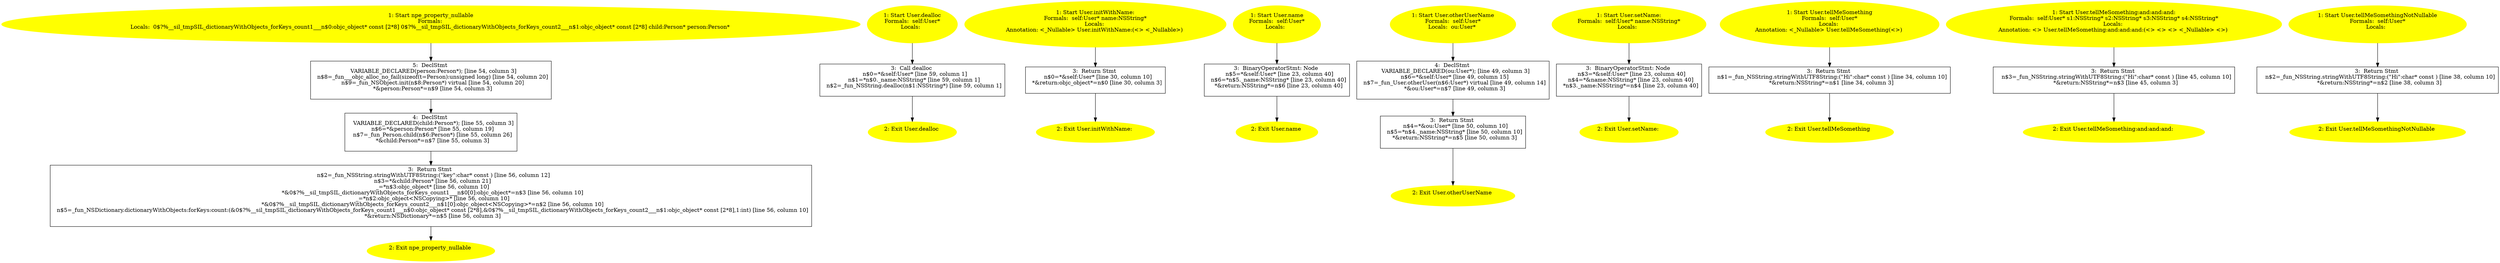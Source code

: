 /* @generated */
digraph cfg {
"npe_property_nullable.ba4461b16b55481ab8de5124734d2bf3_1" [label="1: Start npe_property_nullable\nFormals: \nLocals:  0$?%__sil_tmpSIL_dictionaryWithObjects_forKeys_count1___n$0:objc_object* const [2*8] 0$?%__sil_tmpSIL_dictionaryWithObjects_forKeys_count2___n$1:objc_object* const [2*8] child:Person* person:Person* \n  " color=yellow style=filled]
	

	 "npe_property_nullable.ba4461b16b55481ab8de5124734d2bf3_1" -> "npe_property_nullable.ba4461b16b55481ab8de5124734d2bf3_5" ;
"npe_property_nullable.ba4461b16b55481ab8de5124734d2bf3_2" [label="2: Exit npe_property_nullable \n  " color=yellow style=filled]
	

"npe_property_nullable.ba4461b16b55481ab8de5124734d2bf3_3" [label="3:  Return Stmt \n   n$2=_fun_NSString.stringWithUTF8String:(\"key\":char* const ) [line 56, column 12]\n  n$3=*&child:Person* [line 56, column 21]\n  _=*n$3:objc_object* [line 56, column 10]\n  *&0$?%__sil_tmpSIL_dictionaryWithObjects_forKeys_count1___n$0[0]:objc_object*=n$3 [line 56, column 10]\n  _=*n$2:objc_object<NSCopying>* [line 56, column 10]\n  *&0$?%__sil_tmpSIL_dictionaryWithObjects_forKeys_count2___n$1[0]:objc_object<NSCopying>*=n$2 [line 56, column 10]\n  n$5=_fun_NSDictionary.dictionaryWithObjects:forKeys:count:(&0$?%__sil_tmpSIL_dictionaryWithObjects_forKeys_count1___n$0:objc_object* const [2*8],&0$?%__sil_tmpSIL_dictionaryWithObjects_forKeys_count2___n$1:objc_object* const [2*8],1:int) [line 56, column 10]\n  *&return:NSDictionary*=n$5 [line 56, column 3]\n " shape="box"]
	

	 "npe_property_nullable.ba4461b16b55481ab8de5124734d2bf3_3" -> "npe_property_nullable.ba4461b16b55481ab8de5124734d2bf3_2" ;
"npe_property_nullable.ba4461b16b55481ab8de5124734d2bf3_4" [label="4:  DeclStmt \n   VARIABLE_DECLARED(child:Person*); [line 55, column 3]\n  n$6=*&person:Person* [line 55, column 19]\n  n$7=_fun_Person.child(n$6:Person*) [line 55, column 26]\n  *&child:Person*=n$7 [line 55, column 3]\n " shape="box"]
	

	 "npe_property_nullable.ba4461b16b55481ab8de5124734d2bf3_4" -> "npe_property_nullable.ba4461b16b55481ab8de5124734d2bf3_3" ;
"npe_property_nullable.ba4461b16b55481ab8de5124734d2bf3_5" [label="5:  DeclStmt \n   VARIABLE_DECLARED(person:Person*); [line 54, column 3]\n  n$8=_fun___objc_alloc_no_fail(sizeof(t=Person):unsigned long) [line 54, column 20]\n  n$9=_fun_NSObject.init(n$8:Person*) virtual [line 54, column 20]\n  *&person:Person*=n$9 [line 54, column 3]\n " shape="box"]
	

	 "npe_property_nullable.ba4461b16b55481ab8de5124734d2bf3_5" -> "npe_property_nullable.ba4461b16b55481ab8de5124734d2bf3_4" ;
"dealloc#User#instance.845406211d2df26e556b3165fd367f01_1" [label="1: Start User.dealloc\nFormals:  self:User*\nLocals:  \n  " color=yellow style=filled]
	

	 "dealloc#User#instance.845406211d2df26e556b3165fd367f01_1" -> "dealloc#User#instance.845406211d2df26e556b3165fd367f01_3" ;
"dealloc#User#instance.845406211d2df26e556b3165fd367f01_2" [label="2: Exit User.dealloc \n  " color=yellow style=filled]
	

"dealloc#User#instance.845406211d2df26e556b3165fd367f01_3" [label="3:  Call dealloc \n   n$0=*&self:User* [line 59, column 1]\n  n$1=*n$0._name:NSString* [line 59, column 1]\n  n$2=_fun_NSString.dealloc(n$1:NSString*) [line 59, column 1]\n " shape="box"]
	

	 "dealloc#User#instance.845406211d2df26e556b3165fd367f01_3" -> "dealloc#User#instance.845406211d2df26e556b3165fd367f01_2" ;
"initWithName:#User(class NSString)#instance.1755f5e97d3aa5318dd071b864db9bb7_1" [label="1: Start User.initWithName:\nFormals:  self:User* name:NSString*\nLocals: \nAnnotation: <_Nullable> User.initWithName:(<> <_Nullable>) \n  " color=yellow style=filled]
	

	 "initWithName:#User(class NSString)#instance.1755f5e97d3aa5318dd071b864db9bb7_1" -> "initWithName:#User(class NSString)#instance.1755f5e97d3aa5318dd071b864db9bb7_3" ;
"initWithName:#User(class NSString)#instance.1755f5e97d3aa5318dd071b864db9bb7_2" [label="2: Exit User.initWithName: \n  " color=yellow style=filled]
	

"initWithName:#User(class NSString)#instance.1755f5e97d3aa5318dd071b864db9bb7_3" [label="3:  Return Stmt \n   n$0=*&self:User* [line 30, column 10]\n  *&return:objc_object*=n$0 [line 30, column 3]\n " shape="box"]
	

	 "initWithName:#User(class NSString)#instance.1755f5e97d3aa5318dd071b864db9bb7_3" -> "initWithName:#User(class NSString)#instance.1755f5e97d3aa5318dd071b864db9bb7_2" ;
"name#User#instance.64d2642dd9cada63b69256c9a7def3b2_1" [label="1: Start User.name\nFormals:  self:User*\nLocals:  \n  " color=yellow style=filled]
	

	 "name#User#instance.64d2642dd9cada63b69256c9a7def3b2_1" -> "name#User#instance.64d2642dd9cada63b69256c9a7def3b2_3" ;
"name#User#instance.64d2642dd9cada63b69256c9a7def3b2_2" [label="2: Exit User.name \n  " color=yellow style=filled]
	

"name#User#instance.64d2642dd9cada63b69256c9a7def3b2_3" [label="3:  BinaryOperatorStmt: Node \n   n$5=*&self:User* [line 23, column 40]\n  n$6=*n$5._name:NSString* [line 23, column 40]\n  *&return:NSString*=n$6 [line 23, column 40]\n " shape="box"]
	

	 "name#User#instance.64d2642dd9cada63b69256c9a7def3b2_3" -> "name#User#instance.64d2642dd9cada63b69256c9a7def3b2_2" ;
"otherUserName#User#instance.7b86b8d2191be71dec320c3203056cd7_1" [label="1: Start User.otherUserName\nFormals:  self:User*\nLocals:  ou:User* \n  " color=yellow style=filled]
	

	 "otherUserName#User#instance.7b86b8d2191be71dec320c3203056cd7_1" -> "otherUserName#User#instance.7b86b8d2191be71dec320c3203056cd7_4" ;
"otherUserName#User#instance.7b86b8d2191be71dec320c3203056cd7_2" [label="2: Exit User.otherUserName \n  " color=yellow style=filled]
	

"otherUserName#User#instance.7b86b8d2191be71dec320c3203056cd7_3" [label="3:  Return Stmt \n   n$4=*&ou:User* [line 50, column 10]\n  n$5=*n$4._name:NSString* [line 50, column 10]\n  *&return:NSString*=n$5 [line 50, column 3]\n " shape="box"]
	

	 "otherUserName#User#instance.7b86b8d2191be71dec320c3203056cd7_3" -> "otherUserName#User#instance.7b86b8d2191be71dec320c3203056cd7_2" ;
"otherUserName#User#instance.7b86b8d2191be71dec320c3203056cd7_4" [label="4:  DeclStmt \n   VARIABLE_DECLARED(ou:User*); [line 49, column 3]\n  n$6=*&self:User* [line 49, column 15]\n  n$7=_fun_User.otherUser(n$6:User*) virtual [line 49, column 14]\n  *&ou:User*=n$7 [line 49, column 3]\n " shape="box"]
	

	 "otherUserName#User#instance.7b86b8d2191be71dec320c3203056cd7_4" -> "otherUserName#User#instance.7b86b8d2191be71dec320c3203056cd7_3" ;
"setName:#User(class NSString)#instance.feaa984173830aa4a9d325a5924f264f_1" [label="1: Start User.setName:\nFormals:  self:User* name:NSString*\nLocals:  \n  " color=yellow style=filled]
	

	 "setName:#User(class NSString)#instance.feaa984173830aa4a9d325a5924f264f_1" -> "setName:#User(class NSString)#instance.feaa984173830aa4a9d325a5924f264f_3" ;
"setName:#User(class NSString)#instance.feaa984173830aa4a9d325a5924f264f_2" [label="2: Exit User.setName: \n  " color=yellow style=filled]
	

"setName:#User(class NSString)#instance.feaa984173830aa4a9d325a5924f264f_3" [label="3:  BinaryOperatorStmt: Node \n   n$3=*&self:User* [line 23, column 40]\n  n$4=*&name:NSString* [line 23, column 40]\n  *n$3._name:NSString*=n$4 [line 23, column 40]\n " shape="box"]
	

	 "setName:#User(class NSString)#instance.feaa984173830aa4a9d325a5924f264f_3" -> "setName:#User(class NSString)#instance.feaa984173830aa4a9d325a5924f264f_2" ;
"tellMeSomething#User#instance.5ed632cdc46e048613dbc2d7030419cf_1" [label="1: Start User.tellMeSomething\nFormals:  self:User*\nLocals: \nAnnotation: <_Nullable> User.tellMeSomething(<>) \n  " color=yellow style=filled]
	

	 "tellMeSomething#User#instance.5ed632cdc46e048613dbc2d7030419cf_1" -> "tellMeSomething#User#instance.5ed632cdc46e048613dbc2d7030419cf_3" ;
"tellMeSomething#User#instance.5ed632cdc46e048613dbc2d7030419cf_2" [label="2: Exit User.tellMeSomething \n  " color=yellow style=filled]
	

"tellMeSomething#User#instance.5ed632cdc46e048613dbc2d7030419cf_3" [label="3:  Return Stmt \n   n$1=_fun_NSString.stringWithUTF8String:(\"Hi\":char* const ) [line 34, column 10]\n  *&return:NSString*=n$1 [line 34, column 3]\n " shape="box"]
	

	 "tellMeSomething#User#instance.5ed632cdc46e048613dbc2d7030419cf_3" -> "tellMeSomething#User#instance.5ed632cdc46e048613dbc2d7030419cf_2" ;
"tellMeSomething:and:and:and:#User(class NSString,class NSString,class NSString,class NSString)#insta.486c16409126581cc0a8d6141cb33574_1" [label="1: Start User.tellMeSomething:and:and:and:\nFormals:  self:User* s1:NSString* s2:NSString* s3:NSString* s4:NSString*\nLocals: \nAnnotation: <> User.tellMeSomething:and:and:and:(<> <> <> <_Nullable> <>) \n  " color=yellow style=filled]
	

	 "tellMeSomething:and:and:and:#User(class NSString,class NSString,class NSString,class NSString)#insta.486c16409126581cc0a8d6141cb33574_1" -> "tellMeSomething:and:and:and:#User(class NSString,class NSString,class NSString,class NSString)#insta.486c16409126581cc0a8d6141cb33574_3" ;
"tellMeSomething:and:and:and:#User(class NSString,class NSString,class NSString,class NSString)#insta.486c16409126581cc0a8d6141cb33574_2" [label="2: Exit User.tellMeSomething:and:and:and: \n  " color=yellow style=filled]
	

"tellMeSomething:and:and:and:#User(class NSString,class NSString,class NSString,class NSString)#insta.486c16409126581cc0a8d6141cb33574_3" [label="3:  Return Stmt \n   n$3=_fun_NSString.stringWithUTF8String:(\"Hi\":char* const ) [line 45, column 10]\n  *&return:NSString*=n$3 [line 45, column 3]\n " shape="box"]
	

	 "tellMeSomething:and:and:and:#User(class NSString,class NSString,class NSString,class NSString)#insta.486c16409126581cc0a8d6141cb33574_3" -> "tellMeSomething:and:and:and:#User(class NSString,class NSString,class NSString,class NSString)#insta.486c16409126581cc0a8d6141cb33574_2" ;
"tellMeSomethingNotNullable#User#instance.245a0cd3ebd907a23c846151021de342_1" [label="1: Start User.tellMeSomethingNotNullable\nFormals:  self:User*\nLocals:  \n  " color=yellow style=filled]
	

	 "tellMeSomethingNotNullable#User#instance.245a0cd3ebd907a23c846151021de342_1" -> "tellMeSomethingNotNullable#User#instance.245a0cd3ebd907a23c846151021de342_3" ;
"tellMeSomethingNotNullable#User#instance.245a0cd3ebd907a23c846151021de342_2" [label="2: Exit User.tellMeSomethingNotNullable \n  " color=yellow style=filled]
	

"tellMeSomethingNotNullable#User#instance.245a0cd3ebd907a23c846151021de342_3" [label="3:  Return Stmt \n   n$2=_fun_NSString.stringWithUTF8String:(\"Hi\":char* const ) [line 38, column 10]\n  *&return:NSString*=n$2 [line 38, column 3]\n " shape="box"]
	

	 "tellMeSomethingNotNullable#User#instance.245a0cd3ebd907a23c846151021de342_3" -> "tellMeSomethingNotNullable#User#instance.245a0cd3ebd907a23c846151021de342_2" ;
}
